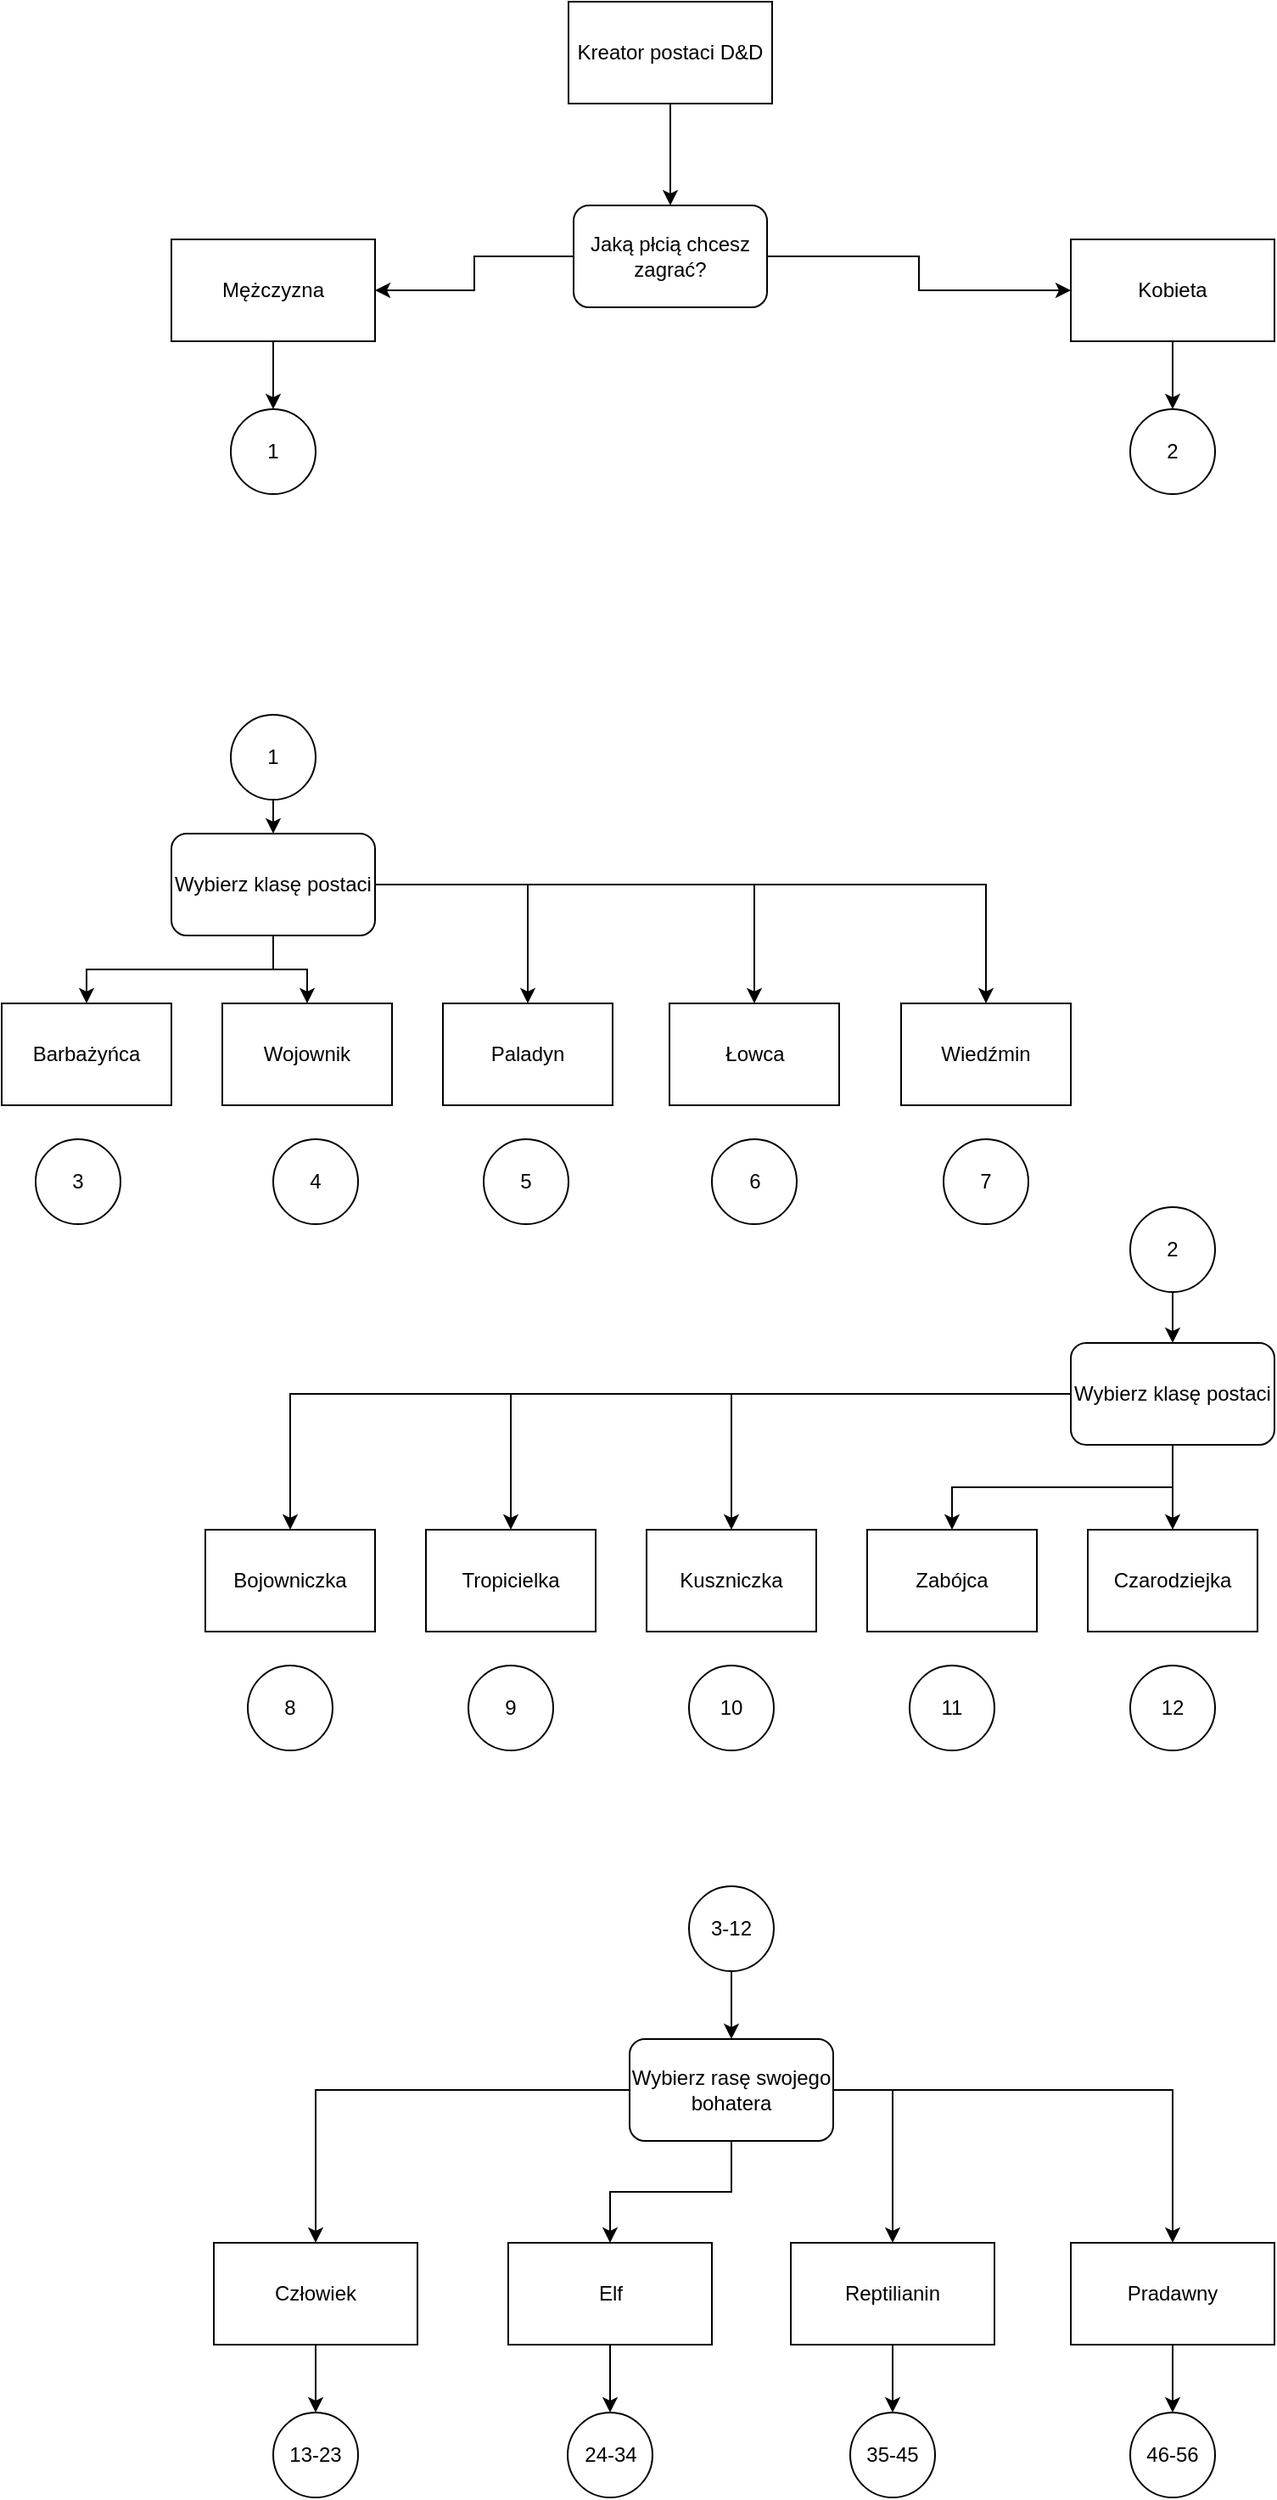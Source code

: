 <mxfile version="22.0.2" type="github">
  <diagram name="Strona-1" id="IyLmZtyO5ltR8Rs7Wp9b">
    <mxGraphModel dx="1386" dy="793" grid="1" gridSize="10" guides="1" tooltips="1" connect="1" arrows="1" fold="1" page="1" pageScale="1" pageWidth="2339" pageHeight="3300" math="0" shadow="0">
      <root>
        <mxCell id="0" />
        <mxCell id="1" parent="0" />
        <mxCell id="7wWaO8H53ihinnj8b2KI-3" style="edgeStyle=orthogonalEdgeStyle;rounded=0;orthogonalLoop=1;jettySize=auto;html=1;exitX=0.5;exitY=1;exitDx=0;exitDy=0;entryX=0.5;entryY=0;entryDx=0;entryDy=0;" edge="1" parent="1" source="7wWaO8H53ihinnj8b2KI-1" target="7wWaO8H53ihinnj8b2KI-2">
          <mxGeometry relative="1" as="geometry" />
        </mxCell>
        <mxCell id="7wWaO8H53ihinnj8b2KI-1" value="Kreator postaci D&amp;amp;D" style="rounded=0;whiteSpace=wrap;html=1;" vertex="1" parent="1">
          <mxGeometry x="354" y="20" width="120" height="60" as="geometry" />
        </mxCell>
        <mxCell id="7wWaO8H53ihinnj8b2KI-7" style="edgeStyle=orthogonalEdgeStyle;rounded=0;orthogonalLoop=1;jettySize=auto;html=1;exitX=0;exitY=0.5;exitDx=0;exitDy=0;" edge="1" parent="1" source="7wWaO8H53ihinnj8b2KI-2" target="7wWaO8H53ihinnj8b2KI-5">
          <mxGeometry relative="1" as="geometry" />
        </mxCell>
        <mxCell id="7wWaO8H53ihinnj8b2KI-16" style="edgeStyle=orthogonalEdgeStyle;rounded=0;orthogonalLoop=1;jettySize=auto;html=1;entryX=0;entryY=0.5;entryDx=0;entryDy=0;" edge="1" parent="1" source="7wWaO8H53ihinnj8b2KI-2" target="7wWaO8H53ihinnj8b2KI-4">
          <mxGeometry relative="1" as="geometry" />
        </mxCell>
        <mxCell id="7wWaO8H53ihinnj8b2KI-2" value="Jaką płcią chcesz zagrać?" style="rounded=1;whiteSpace=wrap;html=1;" vertex="1" parent="1">
          <mxGeometry x="357" y="140" width="114" height="60" as="geometry" />
        </mxCell>
        <mxCell id="7wWaO8H53ihinnj8b2KI-14" style="edgeStyle=orthogonalEdgeStyle;rounded=0;orthogonalLoop=1;jettySize=auto;html=1;exitX=0.5;exitY=1;exitDx=0;exitDy=0;entryX=0.5;entryY=0;entryDx=0;entryDy=0;" edge="1" parent="1" source="7wWaO8H53ihinnj8b2KI-4" target="7wWaO8H53ihinnj8b2KI-13">
          <mxGeometry relative="1" as="geometry" />
        </mxCell>
        <mxCell id="7wWaO8H53ihinnj8b2KI-4" value="Kobieta" style="rounded=0;whiteSpace=wrap;html=1;" vertex="1" parent="1">
          <mxGeometry x="650" y="160" width="120" height="60" as="geometry" />
        </mxCell>
        <mxCell id="7wWaO8H53ihinnj8b2KI-10" style="edgeStyle=orthogonalEdgeStyle;rounded=0;orthogonalLoop=1;jettySize=auto;html=1;" edge="1" parent="1" source="7wWaO8H53ihinnj8b2KI-5">
          <mxGeometry relative="1" as="geometry">
            <mxPoint x="180" y="260" as="targetPoint" />
          </mxGeometry>
        </mxCell>
        <mxCell id="7wWaO8H53ihinnj8b2KI-5" value="Mężczyzna" style="rounded=0;whiteSpace=wrap;html=1;" vertex="1" parent="1">
          <mxGeometry x="120" y="160" width="120" height="60" as="geometry" />
        </mxCell>
        <mxCell id="7wWaO8H53ihinnj8b2KI-11" value="1" style="ellipse;whiteSpace=wrap;html=1;aspect=fixed;" vertex="1" parent="1">
          <mxGeometry x="155" y="260" width="50" height="50" as="geometry" />
        </mxCell>
        <mxCell id="7wWaO8H53ihinnj8b2KI-13" value="2" style="ellipse;whiteSpace=wrap;html=1;aspect=fixed;" vertex="1" parent="1">
          <mxGeometry x="685" y="260" width="50" height="50" as="geometry" />
        </mxCell>
        <mxCell id="7wWaO8H53ihinnj8b2KI-19" style="edgeStyle=orthogonalEdgeStyle;rounded=0;orthogonalLoop=1;jettySize=auto;html=1;exitX=0.5;exitY=1;exitDx=0;exitDy=0;entryX=0.5;entryY=0;entryDx=0;entryDy=0;" edge="1" parent="1" source="7wWaO8H53ihinnj8b2KI-17" target="7wWaO8H53ihinnj8b2KI-18">
          <mxGeometry relative="1" as="geometry" />
        </mxCell>
        <mxCell id="7wWaO8H53ihinnj8b2KI-17" value="1" style="ellipse;whiteSpace=wrap;html=1;aspect=fixed;" vertex="1" parent="1">
          <mxGeometry x="155" y="440" width="50" height="50" as="geometry" />
        </mxCell>
        <mxCell id="7wWaO8H53ihinnj8b2KI-25" style="edgeStyle=orthogonalEdgeStyle;rounded=0;orthogonalLoop=1;jettySize=auto;html=1;" edge="1" parent="1" source="7wWaO8H53ihinnj8b2KI-18" target="7wWaO8H53ihinnj8b2KI-20">
          <mxGeometry relative="1" as="geometry" />
        </mxCell>
        <mxCell id="7wWaO8H53ihinnj8b2KI-26" style="edgeStyle=orthogonalEdgeStyle;rounded=0;orthogonalLoop=1;jettySize=auto;html=1;" edge="1" parent="1" source="7wWaO8H53ihinnj8b2KI-18" target="7wWaO8H53ihinnj8b2KI-21">
          <mxGeometry relative="1" as="geometry" />
        </mxCell>
        <mxCell id="7wWaO8H53ihinnj8b2KI-27" style="edgeStyle=orthogonalEdgeStyle;rounded=0;orthogonalLoop=1;jettySize=auto;html=1;entryX=0.5;entryY=0;entryDx=0;entryDy=0;" edge="1" parent="1" source="7wWaO8H53ihinnj8b2KI-18" target="7wWaO8H53ihinnj8b2KI-23">
          <mxGeometry relative="1" as="geometry" />
        </mxCell>
        <mxCell id="7wWaO8H53ihinnj8b2KI-28" style="edgeStyle=orthogonalEdgeStyle;rounded=0;orthogonalLoop=1;jettySize=auto;html=1;entryX=0.5;entryY=0;entryDx=0;entryDy=0;" edge="1" parent="1" source="7wWaO8H53ihinnj8b2KI-18" target="7wWaO8H53ihinnj8b2KI-22">
          <mxGeometry relative="1" as="geometry" />
        </mxCell>
        <mxCell id="7wWaO8H53ihinnj8b2KI-29" style="edgeStyle=orthogonalEdgeStyle;rounded=0;orthogonalLoop=1;jettySize=auto;html=1;exitX=1;exitY=0.5;exitDx=0;exitDy=0;entryX=0.5;entryY=0;entryDx=0;entryDy=0;" edge="1" parent="1" source="7wWaO8H53ihinnj8b2KI-18" target="7wWaO8H53ihinnj8b2KI-24">
          <mxGeometry relative="1" as="geometry" />
        </mxCell>
        <mxCell id="7wWaO8H53ihinnj8b2KI-18" value="Wybierz klasę postaci" style="rounded=1;whiteSpace=wrap;html=1;" vertex="1" parent="1">
          <mxGeometry x="120" y="510" width="120" height="60" as="geometry" />
        </mxCell>
        <mxCell id="7wWaO8H53ihinnj8b2KI-20" value="Barbażyńca" style="rounded=0;whiteSpace=wrap;html=1;" vertex="1" parent="1">
          <mxGeometry x="20" y="610" width="100" height="60" as="geometry" />
        </mxCell>
        <mxCell id="7wWaO8H53ihinnj8b2KI-21" value="Wojownik" style="rounded=0;whiteSpace=wrap;html=1;" vertex="1" parent="1">
          <mxGeometry x="150" y="610" width="100" height="60" as="geometry" />
        </mxCell>
        <mxCell id="7wWaO8H53ihinnj8b2KI-22" value="Paladyn" style="rounded=0;whiteSpace=wrap;html=1;" vertex="1" parent="1">
          <mxGeometry x="280" y="610" width="100" height="60" as="geometry" />
        </mxCell>
        <mxCell id="7wWaO8H53ihinnj8b2KI-23" value="Łowca" style="rounded=0;whiteSpace=wrap;html=1;" vertex="1" parent="1">
          <mxGeometry x="413.5" y="610" width="100" height="60" as="geometry" />
        </mxCell>
        <mxCell id="7wWaO8H53ihinnj8b2KI-24" value="Wiedźmin" style="rounded=0;whiteSpace=wrap;html=1;" vertex="1" parent="1">
          <mxGeometry x="550" y="610" width="100" height="60" as="geometry" />
        </mxCell>
        <mxCell id="7wWaO8H53ihinnj8b2KI-34" style="edgeStyle=orthogonalEdgeStyle;rounded=0;orthogonalLoop=1;jettySize=auto;html=1;exitX=0.5;exitY=1;exitDx=0;exitDy=0;entryX=0.5;entryY=0;entryDx=0;entryDy=0;" edge="1" parent="1" source="7wWaO8H53ihinnj8b2KI-31" target="7wWaO8H53ihinnj8b2KI-33">
          <mxGeometry relative="1" as="geometry" />
        </mxCell>
        <mxCell id="7wWaO8H53ihinnj8b2KI-31" value="2" style="ellipse;whiteSpace=wrap;html=1;aspect=fixed;" vertex="1" parent="1">
          <mxGeometry x="685" y="730" width="50" height="50" as="geometry" />
        </mxCell>
        <mxCell id="7wWaO8H53ihinnj8b2KI-41" style="edgeStyle=orthogonalEdgeStyle;rounded=0;orthogonalLoop=1;jettySize=auto;html=1;exitX=0.5;exitY=1;exitDx=0;exitDy=0;entryX=0.5;entryY=0;entryDx=0;entryDy=0;" edge="1" parent="1" source="7wWaO8H53ihinnj8b2KI-33" target="7wWaO8H53ihinnj8b2KI-36">
          <mxGeometry relative="1" as="geometry" />
        </mxCell>
        <mxCell id="7wWaO8H53ihinnj8b2KI-42" style="edgeStyle=orthogonalEdgeStyle;rounded=0;orthogonalLoop=1;jettySize=auto;html=1;exitX=0.5;exitY=1;exitDx=0;exitDy=0;entryX=0.5;entryY=0;entryDx=0;entryDy=0;" edge="1" parent="1" source="7wWaO8H53ihinnj8b2KI-33" target="7wWaO8H53ihinnj8b2KI-37">
          <mxGeometry relative="1" as="geometry" />
        </mxCell>
        <mxCell id="7wWaO8H53ihinnj8b2KI-43" style="edgeStyle=orthogonalEdgeStyle;rounded=0;orthogonalLoop=1;jettySize=auto;html=1;exitX=0;exitY=0.5;exitDx=0;exitDy=0;entryX=0.5;entryY=0;entryDx=0;entryDy=0;" edge="1" parent="1" source="7wWaO8H53ihinnj8b2KI-33" target="7wWaO8H53ihinnj8b2KI-38">
          <mxGeometry relative="1" as="geometry" />
        </mxCell>
        <mxCell id="7wWaO8H53ihinnj8b2KI-44" style="edgeStyle=orthogonalEdgeStyle;rounded=0;orthogonalLoop=1;jettySize=auto;html=1;exitX=0;exitY=0.5;exitDx=0;exitDy=0;entryX=0.5;entryY=0;entryDx=0;entryDy=0;" edge="1" parent="1" source="7wWaO8H53ihinnj8b2KI-33" target="7wWaO8H53ihinnj8b2KI-39">
          <mxGeometry relative="1" as="geometry" />
        </mxCell>
        <mxCell id="7wWaO8H53ihinnj8b2KI-45" style="edgeStyle=orthogonalEdgeStyle;rounded=0;orthogonalLoop=1;jettySize=auto;html=1;exitX=0;exitY=0.5;exitDx=0;exitDy=0;entryX=0.5;entryY=0;entryDx=0;entryDy=0;" edge="1" parent="1" source="7wWaO8H53ihinnj8b2KI-33" target="7wWaO8H53ihinnj8b2KI-40">
          <mxGeometry relative="1" as="geometry" />
        </mxCell>
        <mxCell id="7wWaO8H53ihinnj8b2KI-33" value="Wybierz klasę postaci" style="rounded=1;whiteSpace=wrap;html=1;" vertex="1" parent="1">
          <mxGeometry x="650" y="810" width="120" height="60" as="geometry" />
        </mxCell>
        <mxCell id="7wWaO8H53ihinnj8b2KI-36" value="Czarodziejka" style="rounded=0;whiteSpace=wrap;html=1;" vertex="1" parent="1">
          <mxGeometry x="660" y="920" width="100" height="60" as="geometry" />
        </mxCell>
        <mxCell id="7wWaO8H53ihinnj8b2KI-37" value="Zabójca" style="rounded=0;whiteSpace=wrap;html=1;" vertex="1" parent="1">
          <mxGeometry x="530" y="920" width="100" height="60" as="geometry" />
        </mxCell>
        <mxCell id="7wWaO8H53ihinnj8b2KI-38" value="Kuszniczka" style="rounded=0;whiteSpace=wrap;html=1;" vertex="1" parent="1">
          <mxGeometry x="400" y="920" width="100" height="60" as="geometry" />
        </mxCell>
        <mxCell id="7wWaO8H53ihinnj8b2KI-39" value="Tropicielka" style="rounded=0;whiteSpace=wrap;html=1;" vertex="1" parent="1">
          <mxGeometry x="270" y="920" width="100" height="60" as="geometry" />
        </mxCell>
        <mxCell id="7wWaO8H53ihinnj8b2KI-40" value="Bojowniczka" style="rounded=0;whiteSpace=wrap;html=1;" vertex="1" parent="1">
          <mxGeometry x="140" y="920" width="100" height="60" as="geometry" />
        </mxCell>
        <mxCell id="7wWaO8H53ihinnj8b2KI-48" value="12" style="ellipse;whiteSpace=wrap;html=1;aspect=fixed;" vertex="1" parent="1">
          <mxGeometry x="685" y="1000" width="50" height="50" as="geometry" />
        </mxCell>
        <mxCell id="7wWaO8H53ihinnj8b2KI-49" value="11" style="ellipse;whiteSpace=wrap;html=1;aspect=fixed;" vertex="1" parent="1">
          <mxGeometry x="555" y="1000" width="50" height="50" as="geometry" />
        </mxCell>
        <mxCell id="7wWaO8H53ihinnj8b2KI-50" value="10" style="ellipse;whiteSpace=wrap;html=1;aspect=fixed;" vertex="1" parent="1">
          <mxGeometry x="425" y="1000" width="50" height="50" as="geometry" />
        </mxCell>
        <mxCell id="7wWaO8H53ihinnj8b2KI-51" value="9" style="ellipse;whiteSpace=wrap;html=1;aspect=fixed;" vertex="1" parent="1">
          <mxGeometry x="295" y="1000" width="50" height="50" as="geometry" />
        </mxCell>
        <mxCell id="7wWaO8H53ihinnj8b2KI-52" value="8" style="ellipse;whiteSpace=wrap;html=1;aspect=fixed;" vertex="1" parent="1">
          <mxGeometry x="165" y="1000" width="50" height="50" as="geometry" />
        </mxCell>
        <mxCell id="7wWaO8H53ihinnj8b2KI-53" value="7" style="ellipse;whiteSpace=wrap;html=1;aspect=fixed;" vertex="1" parent="1">
          <mxGeometry x="575" y="690" width="50" height="50" as="geometry" />
        </mxCell>
        <mxCell id="7wWaO8H53ihinnj8b2KI-54" value="6" style="ellipse;whiteSpace=wrap;html=1;aspect=fixed;" vertex="1" parent="1">
          <mxGeometry x="438.5" y="690" width="50" height="50" as="geometry" />
        </mxCell>
        <mxCell id="7wWaO8H53ihinnj8b2KI-55" value="5" style="ellipse;whiteSpace=wrap;html=1;aspect=fixed;" vertex="1" parent="1">
          <mxGeometry x="304" y="690" width="50" height="50" as="geometry" />
        </mxCell>
        <mxCell id="7wWaO8H53ihinnj8b2KI-56" value="4" style="ellipse;whiteSpace=wrap;html=1;aspect=fixed;" vertex="1" parent="1">
          <mxGeometry x="180" y="690" width="50" height="50" as="geometry" />
        </mxCell>
        <mxCell id="7wWaO8H53ihinnj8b2KI-57" value="3" style="ellipse;whiteSpace=wrap;html=1;aspect=fixed;" vertex="1" parent="1">
          <mxGeometry x="40" y="690" width="50" height="50" as="geometry" />
        </mxCell>
        <mxCell id="7wWaO8H53ihinnj8b2KI-60" style="edgeStyle=orthogonalEdgeStyle;rounded=0;orthogonalLoop=1;jettySize=auto;html=1;exitX=0.5;exitY=1;exitDx=0;exitDy=0;" edge="1" parent="1" source="7wWaO8H53ihinnj8b2KI-58" target="7wWaO8H53ihinnj8b2KI-59">
          <mxGeometry relative="1" as="geometry" />
        </mxCell>
        <mxCell id="7wWaO8H53ihinnj8b2KI-58" value="3-12" style="ellipse;whiteSpace=wrap;html=1;aspect=fixed;" vertex="1" parent="1">
          <mxGeometry x="425" y="1130" width="50" height="50" as="geometry" />
        </mxCell>
        <mxCell id="7wWaO8H53ihinnj8b2KI-65" style="edgeStyle=orthogonalEdgeStyle;rounded=0;orthogonalLoop=1;jettySize=auto;html=1;exitX=0.5;exitY=1;exitDx=0;exitDy=0;entryX=0.5;entryY=0;entryDx=0;entryDy=0;" edge="1" parent="1" source="7wWaO8H53ihinnj8b2KI-59" target="7wWaO8H53ihinnj8b2KI-64">
          <mxGeometry relative="1" as="geometry" />
        </mxCell>
        <mxCell id="7wWaO8H53ihinnj8b2KI-66" style="edgeStyle=orthogonalEdgeStyle;rounded=0;orthogonalLoop=1;jettySize=auto;html=1;exitX=0;exitY=0.5;exitDx=0;exitDy=0;entryX=0.5;entryY=0;entryDx=0;entryDy=0;" edge="1" parent="1" source="7wWaO8H53ihinnj8b2KI-59" target="7wWaO8H53ihinnj8b2KI-61">
          <mxGeometry relative="1" as="geometry" />
        </mxCell>
        <mxCell id="7wWaO8H53ihinnj8b2KI-67" style="edgeStyle=orthogonalEdgeStyle;rounded=0;orthogonalLoop=1;jettySize=auto;html=1;exitX=1;exitY=0.5;exitDx=0;exitDy=0;entryX=0.5;entryY=0;entryDx=0;entryDy=0;" edge="1" parent="1" source="7wWaO8H53ihinnj8b2KI-59" target="7wWaO8H53ihinnj8b2KI-63">
          <mxGeometry relative="1" as="geometry" />
        </mxCell>
        <mxCell id="7wWaO8H53ihinnj8b2KI-68" style="edgeStyle=orthogonalEdgeStyle;rounded=0;orthogonalLoop=1;jettySize=auto;html=1;exitX=1;exitY=0.5;exitDx=0;exitDy=0;entryX=0.5;entryY=0;entryDx=0;entryDy=0;" edge="1" parent="1" source="7wWaO8H53ihinnj8b2KI-59" target="7wWaO8H53ihinnj8b2KI-62">
          <mxGeometry relative="1" as="geometry" />
        </mxCell>
        <mxCell id="7wWaO8H53ihinnj8b2KI-59" value="Wybierz rasę swojego bohatera" style="rounded=1;whiteSpace=wrap;html=1;" vertex="1" parent="1">
          <mxGeometry x="390" y="1220" width="120" height="60" as="geometry" />
        </mxCell>
        <mxCell id="7wWaO8H53ihinnj8b2KI-71" style="edgeStyle=orthogonalEdgeStyle;rounded=0;orthogonalLoop=1;jettySize=auto;html=1;exitX=0.5;exitY=1;exitDx=0;exitDy=0;entryX=0.5;entryY=0;entryDx=0;entryDy=0;" edge="1" parent="1" source="7wWaO8H53ihinnj8b2KI-61" target="7wWaO8H53ihinnj8b2KI-70">
          <mxGeometry relative="1" as="geometry" />
        </mxCell>
        <mxCell id="7wWaO8H53ihinnj8b2KI-61" value="Człowiek" style="rounded=0;whiteSpace=wrap;html=1;" vertex="1" parent="1">
          <mxGeometry x="145" y="1340" width="120" height="60" as="geometry" />
        </mxCell>
        <mxCell id="7wWaO8H53ihinnj8b2KI-77" style="edgeStyle=orthogonalEdgeStyle;rounded=0;orthogonalLoop=1;jettySize=auto;html=1;exitX=0.5;exitY=1;exitDx=0;exitDy=0;entryX=0.5;entryY=0;entryDx=0;entryDy=0;" edge="1" parent="1" source="7wWaO8H53ihinnj8b2KI-62" target="7wWaO8H53ihinnj8b2KI-76">
          <mxGeometry relative="1" as="geometry" />
        </mxCell>
        <mxCell id="7wWaO8H53ihinnj8b2KI-62" value="Pradawny" style="rounded=0;whiteSpace=wrap;html=1;" vertex="1" parent="1">
          <mxGeometry x="650" y="1340" width="120" height="60" as="geometry" />
        </mxCell>
        <mxCell id="7wWaO8H53ihinnj8b2KI-75" style="edgeStyle=orthogonalEdgeStyle;rounded=0;orthogonalLoop=1;jettySize=auto;html=1;entryX=0.5;entryY=0;entryDx=0;entryDy=0;" edge="1" parent="1" source="7wWaO8H53ihinnj8b2KI-63" target="7wWaO8H53ihinnj8b2KI-74">
          <mxGeometry relative="1" as="geometry" />
        </mxCell>
        <mxCell id="7wWaO8H53ihinnj8b2KI-63" value="Reptilianin" style="rounded=0;whiteSpace=wrap;html=1;" vertex="1" parent="1">
          <mxGeometry x="485" y="1340" width="120" height="60" as="geometry" />
        </mxCell>
        <mxCell id="7wWaO8H53ihinnj8b2KI-73" style="edgeStyle=orthogonalEdgeStyle;rounded=0;orthogonalLoop=1;jettySize=auto;html=1;entryX=0.5;entryY=0;entryDx=0;entryDy=0;" edge="1" parent="1" source="7wWaO8H53ihinnj8b2KI-64" target="7wWaO8H53ihinnj8b2KI-72">
          <mxGeometry relative="1" as="geometry" />
        </mxCell>
        <mxCell id="7wWaO8H53ihinnj8b2KI-64" value="Elf" style="rounded=0;whiteSpace=wrap;html=1;" vertex="1" parent="1">
          <mxGeometry x="318.5" y="1340" width="120" height="60" as="geometry" />
        </mxCell>
        <mxCell id="7wWaO8H53ihinnj8b2KI-70" value="13-23" style="ellipse;whiteSpace=wrap;html=1;aspect=fixed;" vertex="1" parent="1">
          <mxGeometry x="180" y="1440" width="50" height="50" as="geometry" />
        </mxCell>
        <mxCell id="7wWaO8H53ihinnj8b2KI-72" value="24-34" style="ellipse;whiteSpace=wrap;html=1;aspect=fixed;" vertex="1" parent="1">
          <mxGeometry x="353.5" y="1440" width="50" height="50" as="geometry" />
        </mxCell>
        <mxCell id="7wWaO8H53ihinnj8b2KI-74" value="35-45" style="ellipse;whiteSpace=wrap;html=1;aspect=fixed;" vertex="1" parent="1">
          <mxGeometry x="520" y="1440" width="50" height="50" as="geometry" />
        </mxCell>
        <mxCell id="7wWaO8H53ihinnj8b2KI-76" value="46-56" style="ellipse;whiteSpace=wrap;html=1;aspect=fixed;" vertex="1" parent="1">
          <mxGeometry x="685" y="1440" width="50" height="50" as="geometry" />
        </mxCell>
      </root>
    </mxGraphModel>
  </diagram>
</mxfile>
